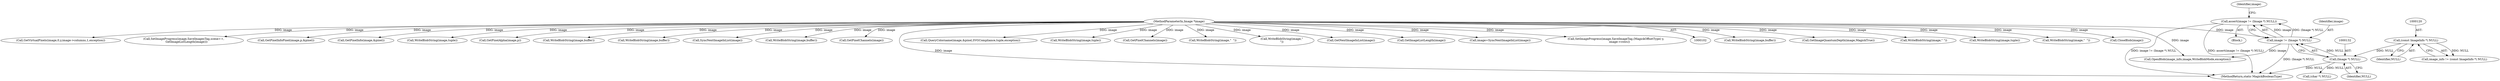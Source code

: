 digraph "0_ImageMagick_b61d35eaccc0a7ddeff8a1c3abfcd0a43ccf210b_1@API" {
"1000128" [label="(Call,assert(image != (Image *) NULL))"];
"1000129" [label="(Call,image != (Image *) NULL)"];
"1000104" [label="(MethodParameterIn,Image *image)"];
"1000131" [label="(Call,(Image *) NULL)"];
"1000119" [label="(Call,(const ImageInfo *) NULL)"];
"1000275" [label="(Call,WriteBlobString(image,buffer))"];
"1000632" [label="(MethodReturn,static MagickBooleanType)"];
"1000193" [label="(Call,GetImageQuantumDepth(image,MagickTrue))"];
"1000405" [label="(Call,WriteBlobString(image,\" \"))"];
"1000526" [label="(Call,WriteBlobString(image,tuple))"];
"1000553" [label="(Call,WriteBlobString(image,\"  \"))"];
"1000628" [label="(Call,CloseBlob(image))"];
"1000298" [label="(Call,GetVirtualPixels(image,0,y,image->columns,1,exception))"];
"1000609" [label="(Call,SetImageProgress(image,SaveImagesTag,scene++,\n      GetImageListLength(image)))"];
"1000328" [label="(Call,GetPixelInfoPixel(image,p,&pixel))"];
"1000278" [label="(Call,GetPixelInfo(image,&pixel))"];
"1000400" [label="(Call,WriteBlobString(image,tuple))"];
"1000130" [label="(Identifier,image)"];
"1000219" [label="(Call,(char *) NULL)"];
"1000157" [label="(Call,OpenBlob(image_info,image,WriteBlobMode,exception))"];
"1000369" [label="(Call,GetPixelAlpha(image,p))"];
"1000548" [label="(Call,WriteBlobString(image,buffer))"];
"1000137" [label="(Identifier,image)"];
"1000427" [label="(Call,WriteBlobString(image,buffer))"];
"1000133" [label="(Identifier,NULL)"];
"1000605" [label="(Call,SyncNextImageInList(image))"];
"1000395" [label="(Call,WriteBlobString(image,buffer))"];
"1000131" [label="(Call,(Image *) NULL)"];
"1000410" [label="(Call,GetPixelChannels(image))"];
"1000558" [label="(Call,QueryColorname(image,&pixel,SVGCompliance,tuple,exception))"];
"1000129" [label="(Call,image != (Image *) NULL)"];
"1000567" [label="(Call,WriteBlobString(image,tuple))"];
"1000577" [label="(Call,GetPixelChannels(image))"];
"1000106" [label="(Block,)"];
"1000531" [label="(Call,WriteBlobString(image,\"  \"))"];
"1000572" [label="(Call,WriteBlobString(image,\"\n\"))"];
"1000119" [label="(Call,(const ImageInfo *) NULL)"];
"1000128" [label="(Call,assert(image != (Image *) NULL))"];
"1000597" [label="(Call,GetNextImageInList(image))"];
"1000117" [label="(Call,image_info != (const ImageInfo *) NULL)"];
"1000104" [label="(MethodParameterIn,Image *image)"];
"1000614" [label="(Call,GetImageListLength(image))"];
"1000121" [label="(Identifier,NULL)"];
"1000603" [label="(Call,image=SyncNextImageInList(image))"];
"1000581" [label="(Call,SetImageProgress(image,SaveImageTag,(MagickOffsetType) y,\n        image->rows))"];
"1000128" -> "1000106"  [label="AST: "];
"1000128" -> "1000129"  [label="CFG: "];
"1000129" -> "1000128"  [label="AST: "];
"1000137" -> "1000128"  [label="CFG: "];
"1000128" -> "1000632"  [label="DDG: image != (Image *) NULL"];
"1000128" -> "1000632"  [label="DDG: assert(image != (Image *) NULL)"];
"1000129" -> "1000128"  [label="DDG: image"];
"1000129" -> "1000128"  [label="DDG: (Image *) NULL"];
"1000129" -> "1000131"  [label="CFG: "];
"1000130" -> "1000129"  [label="AST: "];
"1000131" -> "1000129"  [label="AST: "];
"1000129" -> "1000632"  [label="DDG: (Image *) NULL"];
"1000104" -> "1000129"  [label="DDG: image"];
"1000131" -> "1000129"  [label="DDG: NULL"];
"1000129" -> "1000157"  [label="DDG: image"];
"1000104" -> "1000102"  [label="AST: "];
"1000104" -> "1000632"  [label="DDG: image"];
"1000104" -> "1000157"  [label="DDG: image"];
"1000104" -> "1000193"  [label="DDG: image"];
"1000104" -> "1000275"  [label="DDG: image"];
"1000104" -> "1000278"  [label="DDG: image"];
"1000104" -> "1000298"  [label="DDG: image"];
"1000104" -> "1000328"  [label="DDG: image"];
"1000104" -> "1000369"  [label="DDG: image"];
"1000104" -> "1000395"  [label="DDG: image"];
"1000104" -> "1000400"  [label="DDG: image"];
"1000104" -> "1000405"  [label="DDG: image"];
"1000104" -> "1000410"  [label="DDG: image"];
"1000104" -> "1000427"  [label="DDG: image"];
"1000104" -> "1000526"  [label="DDG: image"];
"1000104" -> "1000531"  [label="DDG: image"];
"1000104" -> "1000548"  [label="DDG: image"];
"1000104" -> "1000553"  [label="DDG: image"];
"1000104" -> "1000558"  [label="DDG: image"];
"1000104" -> "1000567"  [label="DDG: image"];
"1000104" -> "1000572"  [label="DDG: image"];
"1000104" -> "1000577"  [label="DDG: image"];
"1000104" -> "1000581"  [label="DDG: image"];
"1000104" -> "1000597"  [label="DDG: image"];
"1000104" -> "1000603"  [label="DDG: image"];
"1000104" -> "1000605"  [label="DDG: image"];
"1000104" -> "1000609"  [label="DDG: image"];
"1000104" -> "1000614"  [label="DDG: image"];
"1000104" -> "1000628"  [label="DDG: image"];
"1000131" -> "1000133"  [label="CFG: "];
"1000132" -> "1000131"  [label="AST: "];
"1000133" -> "1000131"  [label="AST: "];
"1000131" -> "1000632"  [label="DDG: NULL"];
"1000119" -> "1000131"  [label="DDG: NULL"];
"1000131" -> "1000219"  [label="DDG: NULL"];
"1000119" -> "1000117"  [label="AST: "];
"1000119" -> "1000121"  [label="CFG: "];
"1000120" -> "1000119"  [label="AST: "];
"1000121" -> "1000119"  [label="AST: "];
"1000117" -> "1000119"  [label="CFG: "];
"1000119" -> "1000117"  [label="DDG: NULL"];
}
